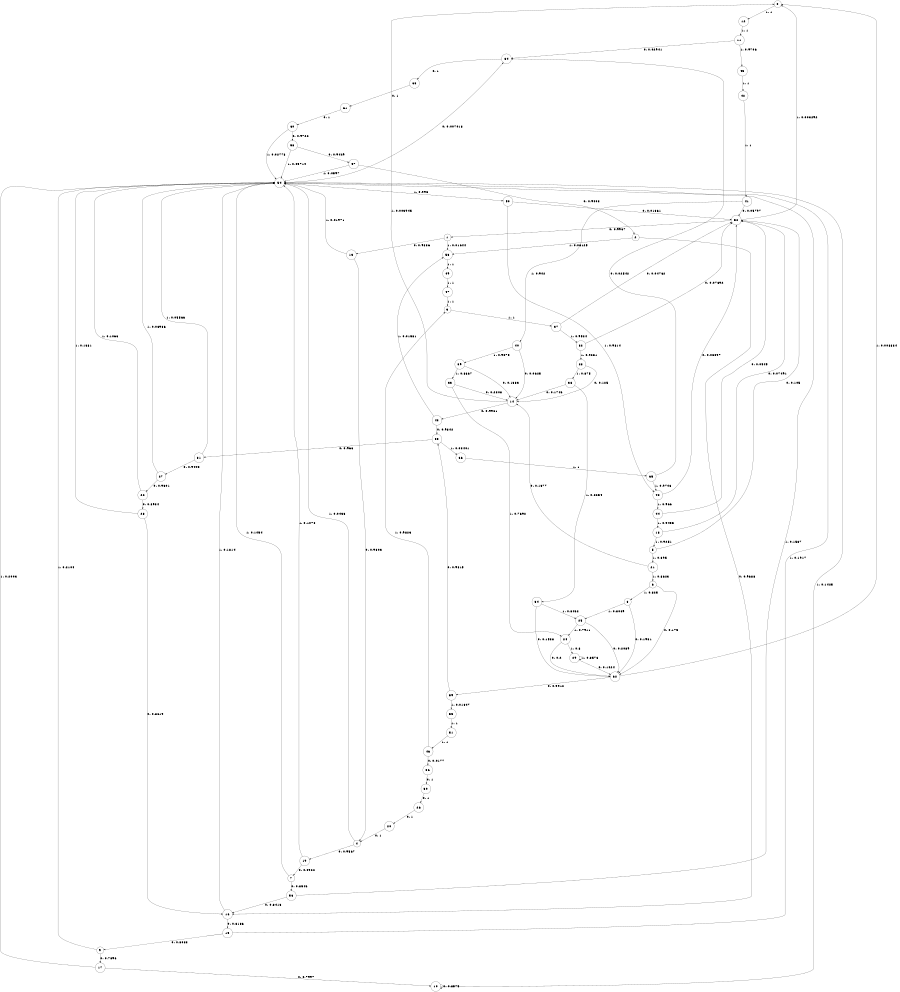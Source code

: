 digraph "ch4_face_source_L14" {
size = "6,8.5";
ratio = "fill";
node [shape = circle];
node [fontsize = 24];
edge [fontsize = 24];
0 -> 12 [label = "1: 1        "];
1 -> 13 [label = "0: 0.9836   "];
1 -> 53 [label = "1: 0.01644  "];
2 -> 16 [label = "0: 0.9688   "];
2 -> 53 [label = "1: 0.03125  "];
3 -> 37 [label = "1: 1        "];
4 -> 19 [label = "0: 0.9567   "];
4 -> 54 [label = "1: 0.0433   "];
5 -> 52 [label = "0: 0.105    "];
5 -> 21 [label = "1: 0.895    "];
6 -> 62 [label = "0: 0.175    "];
6 -> 8 [label = "1: 0.825    "];
7 -> 56 [label = "0: 0.8546   "];
7 -> 54 [label = "1: 0.1454   "];
8 -> 62 [label = "0: 0.1931   "];
8 -> 25 [label = "1: 0.8069   "];
9 -> 17 [label = "0: 0.7896   "];
9 -> 54 [label = "1: 0.2104   "];
10 -> 10 [label = "0: 0.8575   "];
10 -> 54 [label = "1: 0.1425   "];
11 -> 64 [label = "0: 0.02941  "];
11 -> 45 [label = "1: 0.9706   "];
12 -> 11 [label = "1: 1        "];
13 -> 4 [label = "0: 0.9803   "];
13 -> 54 [label = "1: 0.01971  "];
14 -> 43 [label = "0: 0.9961   "];
14 -> 0 [label = "1: 0.003945  "];
15 -> 9 [label = "0: 0.8083   "];
15 -> 54 [label = "1: 0.1917   "];
16 -> 15 [label = "0: 0.8186   "];
16 -> 54 [label = "1: 0.1814   "];
17 -> 10 [label = "0: 0.7997   "];
17 -> 54 [label = "1: 0.2003   "];
18 -> 52 [label = "0: 0.07491  "];
18 -> 5 [label = "1: 0.9251   "];
19 -> 7 [label = "0: 0.8922   "];
19 -> 54 [label = "1: 0.1078   "];
20 -> 4 [label = "0: 1        "];
21 -> 14 [label = "0: 0.1377   "];
21 -> 6 [label = "1: 0.8623   "];
22 -> 23 [label = "0: 0.8934   "];
22 -> 54 [label = "1: 0.1066   "];
23 -> 16 [label = "0: 0.8619   "];
23 -> 54 [label = "1: 0.1381   "];
24 -> 62 [label = "0: 0.2      "];
24 -> 29 [label = "1: 0.8      "];
25 -> 62 [label = "0: 0.2089   "];
25 -> 24 [label = "1: 0.7911   "];
26 -> 20 [label = "0: 1        "];
27 -> 22 [label = "0: 0.9301   "];
27 -> 54 [label = "1: 0.06986  "];
28 -> 14 [label = "0: 0.125    "];
28 -> 38 [label = "1: 0.875    "];
29 -> 62 [label = "0: 0.1424   "];
29 -> 29 [label = "1: 0.8576   "];
30 -> 26 [label = "0: 1        "];
31 -> 27 [label = "0: 0.9443   "];
31 -> 54 [label = "1: 0.05566  "];
32 -> 52 [label = "0: 0.07692  "];
32 -> 28 [label = "1: 0.9231   "];
33 -> 14 [label = "0: 0.2308   "];
33 -> 24 [label = "1: 0.7692   "];
34 -> 62 [label = "0: 0.1538   "];
34 -> 25 [label = "1: 0.8462   "];
35 -> 31 [label = "0: 0.966    "];
35 -> 66 [label = "1: 0.03401  "];
36 -> 30 [label = "0: 1        "];
37 -> 52 [label = "0: 0.04762  "];
37 -> 32 [label = "1: 0.9524   "];
38 -> 14 [label = "0: 0.1746   "];
38 -> 34 [label = "1: 0.8254   "];
39 -> 14 [label = "0: 0.1333   "];
39 -> 33 [label = "1: 0.8667   "];
40 -> 14 [label = "0: 0.0625   "];
40 -> 39 [label = "1: 0.9375   "];
41 -> 52 [label = "0: 0.05797  "];
41 -> 40 [label = "1: 0.942    "];
42 -> 41 [label = "1: 1        "];
43 -> 35 [label = "0: 0.9842   "];
43 -> 53 [label = "1: 0.01581  "];
44 -> 52 [label = "0: 0.0545   "];
44 -> 18 [label = "1: 0.9455   "];
45 -> 42 [label = "1: 1        "];
46 -> 36 [label = "0: 0.0177   "];
46 -> 3 [label = "1: 0.9823   "];
47 -> 3 [label = "1: 1        "];
48 -> 52 [label = "0: 0.03397  "];
48 -> 44 [label = "1: 0.966    "];
49 -> 47 [label = "1: 1        "];
50 -> 52 [label = "0: 0.01861  "];
50 -> 48 [label = "1: 0.9814   "];
51 -> 46 [label = "1: 1        "];
52 -> 1 [label = "0: 0.9967   "];
52 -> 0 [label = "1: 0.003292  "];
53 -> 49 [label = "1: 1        "];
54 -> 64 [label = "0: 0.007018  "];
54 -> 50 [label = "1: 0.993    "];
55 -> 51 [label = "1: 1        "];
56 -> 16 [label = "0: 0.8413   "];
56 -> 54 [label = "1: 0.1587   "];
57 -> 2 [label = "0: 0.9403   "];
57 -> 54 [label = "1: 0.0597   "];
58 -> 57 [label = "0: 0.9429   "];
58 -> 54 [label = "1: 0.05714  "];
59 -> 35 [label = "0: 0.9815   "];
59 -> 55 [label = "1: 0.01847  "];
60 -> 58 [label = "0: 0.9722   "];
60 -> 54 [label = "1: 0.02778  "];
61 -> 60 [label = "0: 1        "];
62 -> 59 [label = "0: 0.9912   "];
62 -> 0 [label = "1: 0.008834  "];
63 -> 61 [label = "0: 1        "];
64 -> 63 [label = "0: 1        "];
65 -> 64 [label = "0: 0.02542  "];
65 -> 48 [label = "1: 0.9746   "];
66 -> 65 [label = "1: 1        "];
}